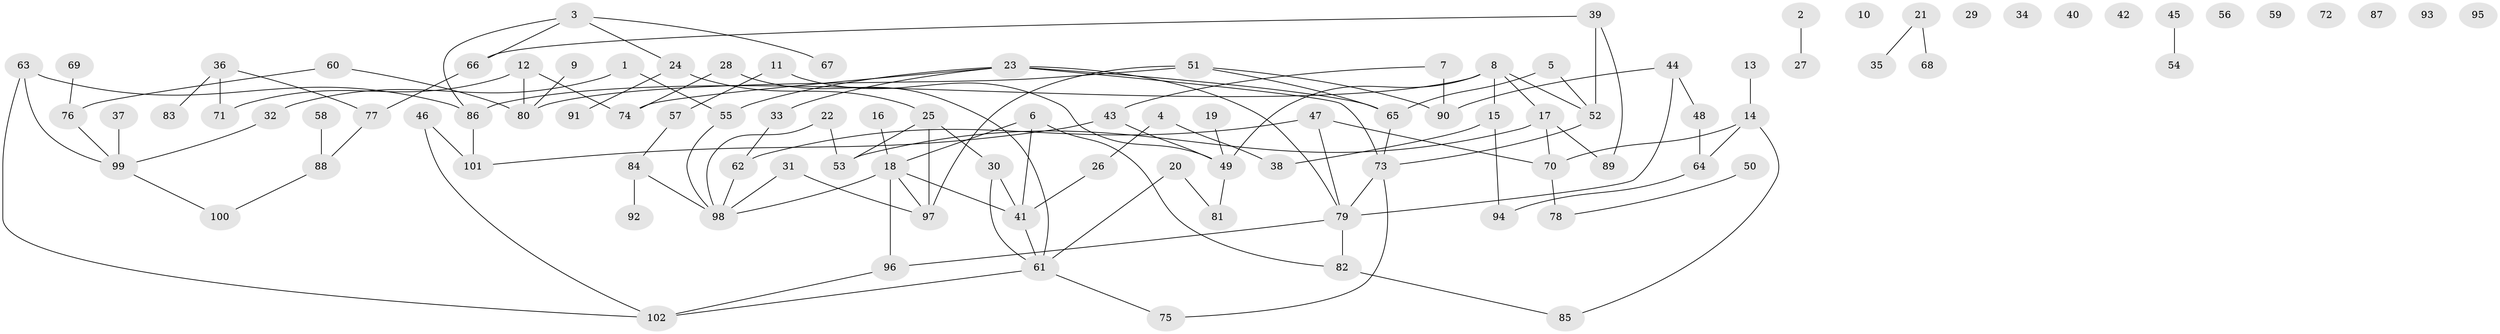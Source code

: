 // Generated by graph-tools (version 1.1) at 2025/33/03/09/25 02:33:49]
// undirected, 102 vertices, 124 edges
graph export_dot {
graph [start="1"]
  node [color=gray90,style=filled];
  1;
  2;
  3;
  4;
  5;
  6;
  7;
  8;
  9;
  10;
  11;
  12;
  13;
  14;
  15;
  16;
  17;
  18;
  19;
  20;
  21;
  22;
  23;
  24;
  25;
  26;
  27;
  28;
  29;
  30;
  31;
  32;
  33;
  34;
  35;
  36;
  37;
  38;
  39;
  40;
  41;
  42;
  43;
  44;
  45;
  46;
  47;
  48;
  49;
  50;
  51;
  52;
  53;
  54;
  55;
  56;
  57;
  58;
  59;
  60;
  61;
  62;
  63;
  64;
  65;
  66;
  67;
  68;
  69;
  70;
  71;
  72;
  73;
  74;
  75;
  76;
  77;
  78;
  79;
  80;
  81;
  82;
  83;
  84;
  85;
  86;
  87;
  88;
  89;
  90;
  91;
  92;
  93;
  94;
  95;
  96;
  97;
  98;
  99;
  100;
  101;
  102;
  1 -- 32;
  1 -- 55;
  2 -- 27;
  3 -- 24;
  3 -- 66;
  3 -- 67;
  3 -- 86;
  4 -- 26;
  4 -- 38;
  5 -- 52;
  5 -- 65;
  6 -- 18;
  6 -- 41;
  6 -- 82;
  7 -- 43;
  7 -- 90;
  8 -- 15;
  8 -- 17;
  8 -- 49;
  8 -- 52;
  8 -- 86;
  9 -- 80;
  11 -- 49;
  11 -- 57;
  12 -- 71;
  12 -- 74;
  12 -- 80;
  13 -- 14;
  14 -- 64;
  14 -- 70;
  14 -- 85;
  15 -- 38;
  15 -- 94;
  16 -- 18;
  17 -- 53;
  17 -- 70;
  17 -- 89;
  18 -- 41;
  18 -- 96;
  18 -- 97;
  18 -- 98;
  19 -- 49;
  20 -- 61;
  20 -- 81;
  21 -- 35;
  21 -- 68;
  22 -- 53;
  22 -- 98;
  23 -- 33;
  23 -- 55;
  23 -- 65;
  23 -- 73;
  23 -- 74;
  23 -- 79;
  24 -- 25;
  24 -- 91;
  25 -- 30;
  25 -- 53;
  25 -- 97;
  26 -- 41;
  28 -- 61;
  28 -- 74;
  30 -- 41;
  30 -- 61;
  31 -- 97;
  31 -- 98;
  32 -- 99;
  33 -- 62;
  36 -- 71;
  36 -- 77;
  36 -- 83;
  37 -- 99;
  39 -- 52;
  39 -- 66;
  39 -- 89;
  41 -- 61;
  43 -- 49;
  43 -- 101;
  44 -- 48;
  44 -- 79;
  44 -- 90;
  45 -- 54;
  46 -- 101;
  46 -- 102;
  47 -- 62;
  47 -- 70;
  47 -- 79;
  48 -- 64;
  49 -- 81;
  50 -- 78;
  51 -- 65;
  51 -- 80;
  51 -- 90;
  51 -- 97;
  52 -- 73;
  55 -- 98;
  57 -- 84;
  58 -- 88;
  60 -- 76;
  60 -- 80;
  61 -- 75;
  61 -- 102;
  62 -- 98;
  63 -- 86;
  63 -- 99;
  63 -- 102;
  64 -- 94;
  65 -- 73;
  66 -- 77;
  69 -- 76;
  70 -- 78;
  73 -- 75;
  73 -- 79;
  76 -- 99;
  77 -- 88;
  79 -- 82;
  79 -- 96;
  82 -- 85;
  84 -- 92;
  84 -- 98;
  86 -- 101;
  88 -- 100;
  96 -- 102;
  99 -- 100;
}
